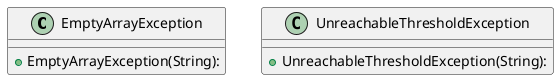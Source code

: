 @startuml

top to bottom direction
skinparam linetype ortho

class EmptyArrayException {
  + EmptyArrayException(String):
}
class UnreachableThresholdException {
  + UnreachableThresholdException(String):
}

@enduml
